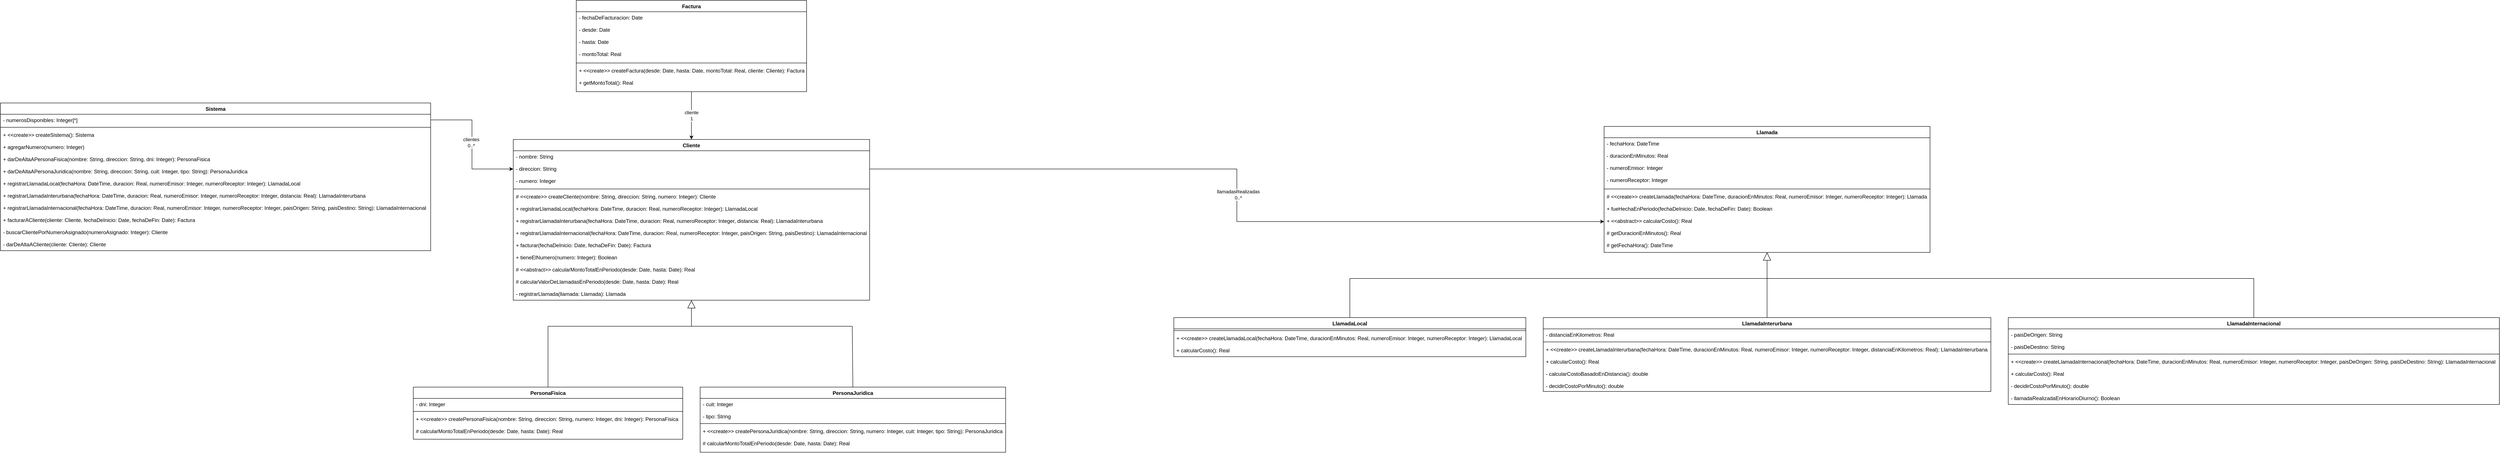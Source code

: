 <mxfile version="20.5.1" type="device"><diagram id="8yHaGX837NRrJff9R5Oy" name="Página-1"><mxGraphModel dx="2610" dy="2069" grid="1" gridSize="10" guides="1" tooltips="1" connect="1" arrows="1" fold="1" page="1" pageScale="1" pageWidth="827" pageHeight="1169" math="0" shadow="0"><root><mxCell id="0"/><mxCell id="1" parent="0"/><mxCell id="ugNsP04onv85BRMTel7N-1" value="Sistema" style="swimlane;fontStyle=1;align=center;verticalAlign=top;childLayout=stackLayout;horizontal=1;startSize=26;horizontalStack=0;resizeParent=1;resizeParentMax=0;resizeLast=0;collapsible=1;marginBottom=0;" parent="1" vertex="1"><mxGeometry x="-690" y="106" width="990" height="340" as="geometry"><mxRectangle x="250" y="40" width="90" height="30" as="alternateBounds"/></mxGeometry></mxCell><mxCell id="ugNsP04onv85BRMTel7N-2" value="- numerosDisponibles: Integer[*]" style="text;strokeColor=none;fillColor=none;align=left;verticalAlign=top;spacingLeft=4;spacingRight=4;overflow=hidden;rotatable=0;points=[[0,0.5],[1,0.5]];portConstraint=eastwest;" parent="ugNsP04onv85BRMTel7N-1" vertex="1"><mxGeometry y="26" width="990" height="26" as="geometry"/></mxCell><mxCell id="ugNsP04onv85BRMTel7N-3" value="" style="line;strokeWidth=1;fillColor=none;align=left;verticalAlign=middle;spacingTop=-1;spacingLeft=3;spacingRight=3;rotatable=0;labelPosition=right;points=[];portConstraint=eastwest;strokeColor=inherit;" parent="ugNsP04onv85BRMTel7N-1" vertex="1"><mxGeometry y="52" width="990" height="8" as="geometry"/></mxCell><mxCell id="ugNsP04onv85BRMTel7N-4" value="+ &lt;&lt;create&gt;&gt; createSistema(): Sistema&#xA;&#xA;+ agregarNumero(numero: Integer)&#xA;&#xA;+ darDeAltaAPersonaFisica(nombre: String, direccion: String, dni: Integer): PersonaFisica&#xA;&#xA;+ darDeAltaAPersonaJuridica(nombre: String, direccion: String, cuit: Integer, tipo: String): PersonaJuridica&#xA;&#xA;+ registrarLlamadaLocal(fechaHora: DateTime, duracion: Real, numeroEmisor: Integer, numeroReceptor: Integer): LlamadaLocal&#xA;&#xA;+ registrarLlamadaInterurbana(fechaHora: DateTime, duracion: Real, numeroEmisor: Integer, numeroReceptor: Integer, distancia: Real): LlamadaInterurbana&#xA;&#xA;+ registrarLlamadaInternacional(fechaHora: DateTime, duracion: Real, numeroEmisor: Integer, numeroReceptor: Integer, paisOrigen: String, paisDestino: String): LlamadaInternacional&#xA;&#xA;+ facturarACliente(cliente: Cliente, fechaDeInicio: Date, fechaDeFin: Date): Factura&#xA;&#xA;- buscarClientePorNumeroAsignado(numeroAsignado: Integer): Cliente&#xA;&#xA;- darDeAltaACliente(cliente: Cliente): Cliente&#xA;" style="text;strokeColor=none;fillColor=none;align=left;verticalAlign=top;spacingLeft=4;spacingRight=4;overflow=hidden;rotatable=0;points=[[0,0.5],[1,0.5]];portConstraint=eastwest;" parent="ugNsP04onv85BRMTel7N-1" vertex="1"><mxGeometry y="60" width="990" height="280" as="geometry"/></mxCell><mxCell id="ugNsP04onv85BRMTel7N-9" value="Cliente" style="swimlane;fontStyle=1;align=center;verticalAlign=top;childLayout=stackLayout;horizontal=1;startSize=26;horizontalStack=0;resizeParent=1;resizeParentMax=0;resizeLast=0;collapsible=1;marginBottom=0;" parent="1" vertex="1"><mxGeometry x="490" y="190" width="820" height="370" as="geometry"><mxRectangle x="600" y="190" width="80" height="30" as="alternateBounds"/></mxGeometry></mxCell><mxCell id="ugNsP04onv85BRMTel7N-10" value="- nombre: String&#xA;&#xA;- direccion: String&#xA;&#xA;- numero: Integer&#xA;" style="text;strokeColor=none;fillColor=none;align=left;verticalAlign=top;spacingLeft=4;spacingRight=4;overflow=hidden;rotatable=0;points=[[0,0.5],[1,0.5]];portConstraint=eastwest;" parent="ugNsP04onv85BRMTel7N-9" vertex="1"><mxGeometry y="26" width="820" height="84" as="geometry"/></mxCell><mxCell id="ugNsP04onv85BRMTel7N-11" value="" style="line;strokeWidth=1;fillColor=none;align=left;verticalAlign=middle;spacingTop=-1;spacingLeft=3;spacingRight=3;rotatable=0;labelPosition=right;points=[];portConstraint=eastwest;strokeColor=inherit;" parent="ugNsP04onv85BRMTel7N-9" vertex="1"><mxGeometry y="110" width="820" height="8" as="geometry"/></mxCell><mxCell id="ugNsP04onv85BRMTel7N-12" value="# &lt;&lt;create&gt;&gt; createCliente(nombre: String, direccion: String, numero: Integer): Cliente&#xA;&#xA;+ registrarLlamadaLocal(fechaHora: DateTime, duracion: Real, numeroReceptor: Integer): LlamadaLocal&#xA;&#xA;+ registrarLlamadaInterurbana(fechaHora: DateTime, duracion: Real, numeroReceptor: Integer, distancia: Real): LlamadaInterurbana&#xA;&#xA;+ registrarLlamadaInternacional(fechaHora: DateTime, duracion: Real, numeroReceptor: Integer, paisOrigen: String, paisDestino): LlamadaInternacional&#xA;&#xA;+ facturar(fechaDeInicio: Date, fechaDeFin: Date): Factura&#xA;&#xA;+ tieneElNumero(numero: Integer): Boolean&#xA;&#xA;# &lt;&lt;abstract&gt;&gt; calcularMontoTotalEnPeriodo(desde: Date, hasta: Date): Real&#xA;&#xA;# calcularValorDeLlamadasEnPeriodo(desde: Date, hasta: Date): Real&#xA;&#xA;- registrarLlamada(llamada: Llamada): Llamada&#xA;" style="text;strokeColor=none;fillColor=none;align=left;verticalAlign=top;spacingLeft=4;spacingRight=4;overflow=hidden;rotatable=0;points=[[0,0.5],[1,0.5]];portConstraint=eastwest;fontStyle=0" parent="ugNsP04onv85BRMTel7N-9" vertex="1"><mxGeometry y="118" width="820" height="252" as="geometry"/></mxCell><mxCell id="ugNsP04onv85BRMTel7N-13" value="PersonaFisica" style="swimlane;fontStyle=1;align=center;verticalAlign=top;childLayout=stackLayout;horizontal=1;startSize=26;horizontalStack=0;resizeParent=1;resizeParentMax=0;resizeLast=0;collapsible=1;marginBottom=0;" parent="1" vertex="1"><mxGeometry x="260" y="760" width="620" height="120" as="geometry"><mxRectangle x="390" y="390" width="120" height="30" as="alternateBounds"/></mxGeometry></mxCell><mxCell id="ugNsP04onv85BRMTel7N-14" value="- dni: Integer" style="text;strokeColor=none;fillColor=none;align=left;verticalAlign=top;spacingLeft=4;spacingRight=4;overflow=hidden;rotatable=0;points=[[0,0.5],[1,0.5]];portConstraint=eastwest;" parent="ugNsP04onv85BRMTel7N-13" vertex="1"><mxGeometry y="26" width="620" height="26" as="geometry"/></mxCell><mxCell id="ugNsP04onv85BRMTel7N-15" value="" style="line;strokeWidth=1;fillColor=none;align=left;verticalAlign=middle;spacingTop=-1;spacingLeft=3;spacingRight=3;rotatable=0;labelPosition=right;points=[];portConstraint=eastwest;strokeColor=inherit;" parent="ugNsP04onv85BRMTel7N-13" vertex="1"><mxGeometry y="52" width="620" height="8" as="geometry"/></mxCell><mxCell id="ugNsP04onv85BRMTel7N-16" value="+ &lt;&lt;create&gt;&gt; createPersonaFisica(nombre: String, direccion: String, numero: Integer, dni: Integer): PersonaFisica&#xA;&#xA;# calcularMontoTotalEnPeriodo(desde: Date, hasta: Date): Real&#xA;" style="text;strokeColor=none;fillColor=none;align=left;verticalAlign=top;spacingLeft=4;spacingRight=4;overflow=hidden;rotatable=0;points=[[0,0.5],[1,0.5]];portConstraint=eastwest;" parent="ugNsP04onv85BRMTel7N-13" vertex="1"><mxGeometry y="60" width="620" height="60" as="geometry"/></mxCell><mxCell id="ugNsP04onv85BRMTel7N-17" value="PersonaJuridica" style="swimlane;fontStyle=1;align=center;verticalAlign=top;childLayout=stackLayout;horizontal=1;startSize=26;horizontalStack=0;resizeParent=1;resizeParentMax=0;resizeLast=0;collapsible=1;marginBottom=0;" parent="1" vertex="1"><mxGeometry x="920" y="760" width="703" height="150" as="geometry"><mxRectangle x="615" y="470" width="130" height="30" as="alternateBounds"/></mxGeometry></mxCell><mxCell id="ugNsP04onv85BRMTel7N-18" value="- cuit: Integer&#xA;&#xA;- tipo: String&#xA;" style="text;strokeColor=none;fillColor=none;align=left;verticalAlign=top;spacingLeft=4;spacingRight=4;overflow=hidden;rotatable=0;points=[[0,0.5],[1,0.5]];portConstraint=eastwest;" parent="ugNsP04onv85BRMTel7N-17" vertex="1"><mxGeometry y="26" width="703" height="54" as="geometry"/></mxCell><mxCell id="ugNsP04onv85BRMTel7N-19" value="" style="line;strokeWidth=1;fillColor=none;align=left;verticalAlign=middle;spacingTop=-1;spacingLeft=3;spacingRight=3;rotatable=0;labelPosition=right;points=[];portConstraint=eastwest;strokeColor=inherit;" parent="ugNsP04onv85BRMTel7N-17" vertex="1"><mxGeometry y="80" width="703" height="8" as="geometry"/></mxCell><mxCell id="ugNsP04onv85BRMTel7N-20" value="+ &lt;&lt;create&gt;&gt; createPersonaJuridica(nombre: String, direccion: String, numero: Integer, cuit: Integer, tipo: String): PersonaJuridica&#xA;&#xA;# calcularMontoTotalEnPeriodo(desde: Date, hasta: Date): Real" style="text;strokeColor=none;fillColor=none;align=left;verticalAlign=top;spacingLeft=4;spacingRight=4;overflow=hidden;rotatable=0;points=[[0,0.5],[1,0.5]];portConstraint=eastwest;" parent="ugNsP04onv85BRMTel7N-17" vertex="1"><mxGeometry y="88" width="703" height="62" as="geometry"/></mxCell><mxCell id="ugNsP04onv85BRMTel7N-21" value="Llamada" style="swimlane;fontStyle=1;align=center;verticalAlign=top;childLayout=stackLayout;horizontal=1;startSize=26;horizontalStack=0;resizeParent=1;resizeParentMax=0;resizeLast=0;collapsible=1;marginBottom=0;" parent="1" vertex="1"><mxGeometry x="3000" y="160" width="750" height="290" as="geometry"><mxRectangle x="140" y="260" width="90" height="30" as="alternateBounds"/></mxGeometry></mxCell><mxCell id="ugNsP04onv85BRMTel7N-22" value="- fechaHora: DateTime&#xA;&#xA;- duracionEnMinutos: Real&#xA;&#xA;- numeroEmisor: Integer&#xA;&#xA;- numeroReceptor: Integer&#xA;" style="text;strokeColor=none;fillColor=none;align=left;verticalAlign=top;spacingLeft=4;spacingRight=4;overflow=hidden;rotatable=0;points=[[0,0.5],[1,0.5]];portConstraint=eastwest;" parent="ugNsP04onv85BRMTel7N-21" vertex="1"><mxGeometry y="26" width="750" height="114" as="geometry"/></mxCell><mxCell id="ugNsP04onv85BRMTel7N-23" value="" style="line;strokeWidth=1;fillColor=none;align=left;verticalAlign=middle;spacingTop=-1;spacingLeft=3;spacingRight=3;rotatable=0;labelPosition=right;points=[];portConstraint=eastwest;strokeColor=inherit;" parent="ugNsP04onv85BRMTel7N-21" vertex="1"><mxGeometry y="140" width="750" height="8" as="geometry"/></mxCell><mxCell id="ugNsP04onv85BRMTel7N-24" value="# &lt;&lt;create&gt;&gt; createLlamada(fechaHora: DateTime, duracionEnMinutos: Real, numeroEmisor: Integer, numeroReceptor: Integer): Llamada&#xA;&#xA;+ fueHechaEnPeriodo(fechaDeInicio: Date, fechaDeFin: Date): Boolean&#xA;&#xA;+ &lt;&lt;abstract&gt;&gt; calcularCosto(): Real&#xA;&#xA;# getDuracionEnMinutos(): Real&#xA;&#xA;# getFechaHora(): DateTime&#xA;" style="text;strokeColor=none;fillColor=none;align=left;verticalAlign=top;spacingLeft=4;spacingRight=4;overflow=hidden;rotatable=0;points=[[0,0.5],[1,0.5]];portConstraint=eastwest;" parent="ugNsP04onv85BRMTel7N-21" vertex="1"><mxGeometry y="148" width="750" height="142" as="geometry"/></mxCell><mxCell id="ugNsP04onv85BRMTel7N-25" value="LlamadaLocal" style="swimlane;fontStyle=1;align=center;verticalAlign=top;childLayout=stackLayout;horizontal=1;startSize=26;horizontalStack=0;resizeParent=1;resizeParentMax=0;resizeLast=0;collapsible=1;marginBottom=0;" parent="1" vertex="1"><mxGeometry x="2010" y="600" width="810" height="90" as="geometry"><mxRectangle x="270" y="330" width="120" height="30" as="alternateBounds"/></mxGeometry></mxCell><mxCell id="ugNsP04onv85BRMTel7N-27" value="" style="line;strokeWidth=1;fillColor=none;align=left;verticalAlign=middle;spacingTop=-1;spacingLeft=3;spacingRight=3;rotatable=0;labelPosition=right;points=[];portConstraint=eastwest;strokeColor=inherit;" parent="ugNsP04onv85BRMTel7N-25" vertex="1"><mxGeometry y="26" width="810" height="8" as="geometry"/></mxCell><mxCell id="ugNsP04onv85BRMTel7N-28" value="+ &lt;&lt;create&gt;&gt; createLlamadaLocal(fechaHora: DateTime, duracionEnMinutos: Real, numeroEmisor: Integer, numeroReceptor: Integer): LlamadaLocal&#xA;&#xA;+ calcularCosto(): Real" style="text;strokeColor=none;fillColor=none;align=left;verticalAlign=top;spacingLeft=4;spacingRight=4;overflow=hidden;rotatable=0;points=[[0,0.5],[1,0.5]];portConstraint=eastwest;" parent="ugNsP04onv85BRMTel7N-25" vertex="1"><mxGeometry y="34" width="810" height="56" as="geometry"/></mxCell><mxCell id="ugNsP04onv85BRMTel7N-29" value="LlamadaInterurbana" style="swimlane;fontStyle=1;align=center;verticalAlign=top;childLayout=stackLayout;horizontal=1;startSize=26;horizontalStack=0;resizeParent=1;resizeParentMax=0;resizeLast=0;collapsible=1;marginBottom=0;" parent="1" vertex="1"><mxGeometry x="2860" y="600" width="1030" height="170" as="geometry"><mxRectangle x="150" y="440" width="160" height="30" as="alternateBounds"/></mxGeometry></mxCell><mxCell id="ugNsP04onv85BRMTel7N-30" value="- distanciaEnKilometros: Real" style="text;strokeColor=none;fillColor=none;align=left;verticalAlign=top;spacingLeft=4;spacingRight=4;overflow=hidden;rotatable=0;points=[[0,0.5],[1,0.5]];portConstraint=eastwest;" parent="ugNsP04onv85BRMTel7N-29" vertex="1"><mxGeometry y="26" width="1030" height="26" as="geometry"/></mxCell><mxCell id="ugNsP04onv85BRMTel7N-31" value="" style="line;strokeWidth=1;fillColor=none;align=left;verticalAlign=middle;spacingTop=-1;spacingLeft=3;spacingRight=3;rotatable=0;labelPosition=right;points=[];portConstraint=eastwest;strokeColor=inherit;" parent="ugNsP04onv85BRMTel7N-29" vertex="1"><mxGeometry y="52" width="1030" height="8" as="geometry"/></mxCell><mxCell id="ugNsP04onv85BRMTel7N-32" value="+ &lt;&lt;create&gt;&gt; createLlamadaInterurbana(fechaHora: DateTime, duracionEnMinutos: Real, numeroEmisor: Integer, numeroReceptor: Integer, distanciaEnKilometros: Real): LlamadaInterurbana&#xA;&#xA;+ calcularCosto(): Real&#xA;&#xA;- calcularCostoBasadoEnDistancia(): double&#xA;&#xA;- decidirCostoPorMinuto(): double&#xA;" style="text;strokeColor=none;fillColor=none;align=left;verticalAlign=top;spacingLeft=4;spacingRight=4;overflow=hidden;rotatable=0;points=[[0,0.5],[1,0.5]];portConstraint=eastwest;" parent="ugNsP04onv85BRMTel7N-29" vertex="1"><mxGeometry y="60" width="1030" height="110" as="geometry"/></mxCell><mxCell id="ugNsP04onv85BRMTel7N-33" value="LlamadaInternacional" style="swimlane;fontStyle=1;align=center;verticalAlign=top;childLayout=stackLayout;horizontal=1;startSize=26;horizontalStack=0;resizeParent=1;resizeParentMax=0;resizeLast=0;collapsible=1;marginBottom=0;" parent="1" vertex="1"><mxGeometry x="3930" y="600" width="1130" height="200" as="geometry"><mxRectangle x="60" y="160" width="160" height="30" as="alternateBounds"/></mxGeometry></mxCell><mxCell id="ugNsP04onv85BRMTel7N-34" value="- paisDeOrigen: String&#xA;&#xA;- paisDeDestino: String&#xA;&#xA;&#xA;" style="text;strokeColor=none;fillColor=none;align=left;verticalAlign=top;spacingLeft=4;spacingRight=4;overflow=hidden;rotatable=0;points=[[0,0.5],[1,0.5]];portConstraint=eastwest;" parent="ugNsP04onv85BRMTel7N-33" vertex="1"><mxGeometry y="26" width="1130" height="54" as="geometry"/></mxCell><mxCell id="ugNsP04onv85BRMTel7N-35" value="" style="line;strokeWidth=1;fillColor=none;align=left;verticalAlign=middle;spacingTop=-1;spacingLeft=3;spacingRight=3;rotatable=0;labelPosition=right;points=[];portConstraint=eastwest;strokeColor=inherit;" parent="ugNsP04onv85BRMTel7N-33" vertex="1"><mxGeometry y="80" width="1130" height="8" as="geometry"/></mxCell><mxCell id="ugNsP04onv85BRMTel7N-36" value="+ &lt;&lt;create&gt;&gt; createLlamadaInternacional(fechaHora: DateTime, duracionEnMinutos: Real, numeroEmisor: Integer, numeroReceptor: Integer, paisDeOrigen: String, paisDeDestino: String): LlamadaInternacional&#xA;&#xA;+ calcularCosto(): Real&#xA;&#xA;- decidirCostoPorMinuto(): double&#xA;&#xA;- llamadaRealizadaEnHorarioDiurno(): Boolean&#xA;" style="text;strokeColor=none;fillColor=none;align=left;verticalAlign=top;spacingLeft=4;spacingRight=4;overflow=hidden;rotatable=0;points=[[0,0.5],[1,0.5]];portConstraint=eastwest;" parent="ugNsP04onv85BRMTel7N-33" vertex="1"><mxGeometry y="88" width="1130" height="112" as="geometry"/></mxCell><mxCell id="ugNsP04onv85BRMTel7N-48" style="edgeStyle=orthogonalEdgeStyle;rounded=0;orthogonalLoop=1;jettySize=auto;html=1;exitX=1;exitY=0.5;exitDx=0;exitDy=0;entryX=0;entryY=0.5;entryDx=0;entryDy=0;" parent="1" source="ugNsP04onv85BRMTel7N-2" target="ugNsP04onv85BRMTel7N-10" edge="1"><mxGeometry relative="1" as="geometry"/></mxCell><mxCell id="ugNsP04onv85BRMTel7N-49" value="&lt;div&gt;clientes&lt;/div&gt;&lt;div&gt;0..*&lt;br&gt;&lt;/div&gt;" style="edgeLabel;html=1;align=center;verticalAlign=middle;resizable=0;points=[];" parent="ugNsP04onv85BRMTel7N-48" vertex="1" connectable="0"><mxGeometry x="-0.032" y="-2" relative="1" as="geometry"><mxPoint as="offset"/></mxGeometry></mxCell><mxCell id="ugNsP04onv85BRMTel7N-51" style="edgeStyle=orthogonalEdgeStyle;rounded=0;orthogonalLoop=1;jettySize=auto;html=1;exitX=1;exitY=0.5;exitDx=0;exitDy=0;entryX=0;entryY=0.5;entryDx=0;entryDy=0;" parent="1" source="ugNsP04onv85BRMTel7N-10" target="ugNsP04onv85BRMTel7N-24" edge="1"><mxGeometry relative="1" as="geometry"><mxPoint x="1180" y="247" as="sourcePoint"/></mxGeometry></mxCell><mxCell id="ugNsP04onv85BRMTel7N-52" value="&lt;div&gt;llamadasRealizadas&lt;/div&gt;&lt;div&gt;0..*&lt;br&gt;&lt;/div&gt;" style="edgeLabel;html=1;align=center;verticalAlign=middle;resizable=0;points=[];" parent="ugNsP04onv85BRMTel7N-51" vertex="1" connectable="0"><mxGeometry x="-0.003" y="3" relative="1" as="geometry"><mxPoint y="1" as="offset"/></mxGeometry></mxCell><mxCell id="n9mXkJ9QU-gdKoQZnkQC-5" value="&lt;div&gt;cliente&lt;/div&gt;&lt;div&gt;1&lt;br&gt;&lt;/div&gt;" style="edgeStyle=orthogonalEdgeStyle;rounded=0;orthogonalLoop=1;jettySize=auto;html=1;exitX=0.5;exitY=1;exitDx=0;exitDy=0;entryX=0.5;entryY=0;entryDx=0;entryDy=0;" edge="1" parent="1" source="n9mXkJ9QU-gdKoQZnkQC-1" target="ugNsP04onv85BRMTel7N-9"><mxGeometry relative="1" as="geometry"/></mxCell><mxCell id="n9mXkJ9QU-gdKoQZnkQC-1" value="Factura" style="swimlane;fontStyle=1;align=center;verticalAlign=top;childLayout=stackLayout;horizontal=1;startSize=26;horizontalStack=0;resizeParent=1;resizeParentMax=0;resizeLast=0;collapsible=1;marginBottom=0;" vertex="1" parent="1"><mxGeometry x="635" y="-130" width="530" height="210" as="geometry"/></mxCell><mxCell id="n9mXkJ9QU-gdKoQZnkQC-2" value="- fechaDeFacturacion: Date&#xA;&#xA;- desde: Date&#xA;&#xA;- hasta: Date&#xA;&#xA;- montoTotal: Real&#xA;&#xA;&#xA;" style="text;strokeColor=none;fillColor=none;align=left;verticalAlign=top;spacingLeft=4;spacingRight=4;overflow=hidden;rotatable=0;points=[[0,0.5],[1,0.5]];portConstraint=eastwest;" vertex="1" parent="n9mXkJ9QU-gdKoQZnkQC-1"><mxGeometry y="26" width="530" height="114" as="geometry"/></mxCell><mxCell id="n9mXkJ9QU-gdKoQZnkQC-3" value="" style="line;strokeWidth=1;fillColor=none;align=left;verticalAlign=middle;spacingTop=-1;spacingLeft=3;spacingRight=3;rotatable=0;labelPosition=right;points=[];portConstraint=eastwest;strokeColor=inherit;" vertex="1" parent="n9mXkJ9QU-gdKoQZnkQC-1"><mxGeometry y="140" width="530" height="8" as="geometry"/></mxCell><mxCell id="n9mXkJ9QU-gdKoQZnkQC-4" value="+ &lt;&lt;create&gt;&gt; createFactura(desde: Date, hasta: Date, montoTotal: Real, cliente: Cliente): Factura&#xA;&#xA;+ getMontoTotal(): Real&#xA;" style="text;strokeColor=none;fillColor=none;align=left;verticalAlign=top;spacingLeft=4;spacingRight=4;overflow=hidden;rotatable=0;points=[[0,0.5],[1,0.5]];portConstraint=eastwest;" vertex="1" parent="n9mXkJ9QU-gdKoQZnkQC-1"><mxGeometry y="148" width="530" height="62" as="geometry"/></mxCell><mxCell id="n9mXkJ9QU-gdKoQZnkQC-6" value="" style="endArrow=block;endSize=16;endFill=0;html=1;rounded=0;entryX=0.5;entryY=1;entryDx=0;entryDy=0;" edge="1" parent="1" target="ugNsP04onv85BRMTel7N-9"><mxGeometry width="160" relative="1" as="geometry"><mxPoint x="900" y="620" as="sourcePoint"/><mxPoint x="899.5" y="550" as="targetPoint"/></mxGeometry></mxCell><mxCell id="n9mXkJ9QU-gdKoQZnkQC-7" value="" style="endArrow=none;html=1;rounded=0;exitX=0.5;exitY=0;exitDx=0;exitDy=0;" edge="1" parent="1" source="ugNsP04onv85BRMTel7N-13"><mxGeometry width="50" height="50" relative="1" as="geometry"><mxPoint x="920" y="490" as="sourcePoint"/><mxPoint x="900" y="620" as="targetPoint"/><Array as="points"><mxPoint x="570" y="620"/></Array></mxGeometry></mxCell><mxCell id="n9mXkJ9QU-gdKoQZnkQC-8" value="" style="endArrow=none;html=1;rounded=0;exitX=0.5;exitY=0;exitDx=0;exitDy=0;" edge="1" parent="1" source="ugNsP04onv85BRMTel7N-17"><mxGeometry width="50" height="50" relative="1" as="geometry"><mxPoint x="920" y="490" as="sourcePoint"/><mxPoint x="900" y="620" as="targetPoint"/><Array as="points"><mxPoint x="1270" y="620"/></Array></mxGeometry></mxCell><mxCell id="n9mXkJ9QU-gdKoQZnkQC-9" value="" style="endArrow=block;endSize=16;endFill=0;html=1;rounded=0;entryX=0.5;entryY=1;entryDx=0;entryDy=0;" edge="1" parent="1" target="ugNsP04onv85BRMTel7N-21"><mxGeometry width="160" relative="1" as="geometry"><mxPoint x="3375" y="510" as="sourcePoint"/><mxPoint x="3360" y="490" as="targetPoint"/></mxGeometry></mxCell><mxCell id="n9mXkJ9QU-gdKoQZnkQC-10" value="" style="endArrow=none;html=1;rounded=0;exitX=0.5;exitY=0;exitDx=0;exitDy=0;" edge="1" parent="1" source="ugNsP04onv85BRMTel7N-25"><mxGeometry width="50" height="50" relative="1" as="geometry"><mxPoint x="3260" y="480" as="sourcePoint"/><mxPoint x="3380" y="510" as="targetPoint"/><Array as="points"><mxPoint x="2415" y="510"/></Array></mxGeometry></mxCell><mxCell id="n9mXkJ9QU-gdKoQZnkQC-11" value="" style="endArrow=none;html=1;rounded=0;exitX=0.5;exitY=0;exitDx=0;exitDy=0;" edge="1" parent="1" source="ugNsP04onv85BRMTel7N-29"><mxGeometry width="50" height="50" relative="1" as="geometry"><mxPoint x="3450" y="550" as="sourcePoint"/><mxPoint x="3375" y="510" as="targetPoint"/></mxGeometry></mxCell><mxCell id="n9mXkJ9QU-gdKoQZnkQC-12" value="" style="endArrow=none;html=1;rounded=0;exitX=0.5;exitY=0;exitDx=0;exitDy=0;" edge="1" parent="1" source="ugNsP04onv85BRMTel7N-33"><mxGeometry width="50" height="50" relative="1" as="geometry"><mxPoint x="3480" y="530" as="sourcePoint"/><mxPoint x="3380" y="510" as="targetPoint"/><Array as="points"><mxPoint x="4495" y="510"/></Array></mxGeometry></mxCell></root></mxGraphModel></diagram></mxfile>